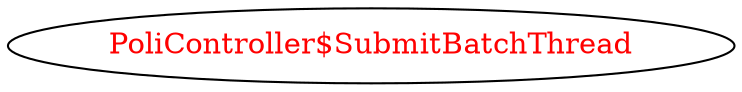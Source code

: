 digraph dependencyGraph {
 concentrate=true;
 ranksep="2.0";
 rankdir="LR"; 
 splines="ortho";
"PoliController$SubmitBatchThread" [fontcolor="red"];
}